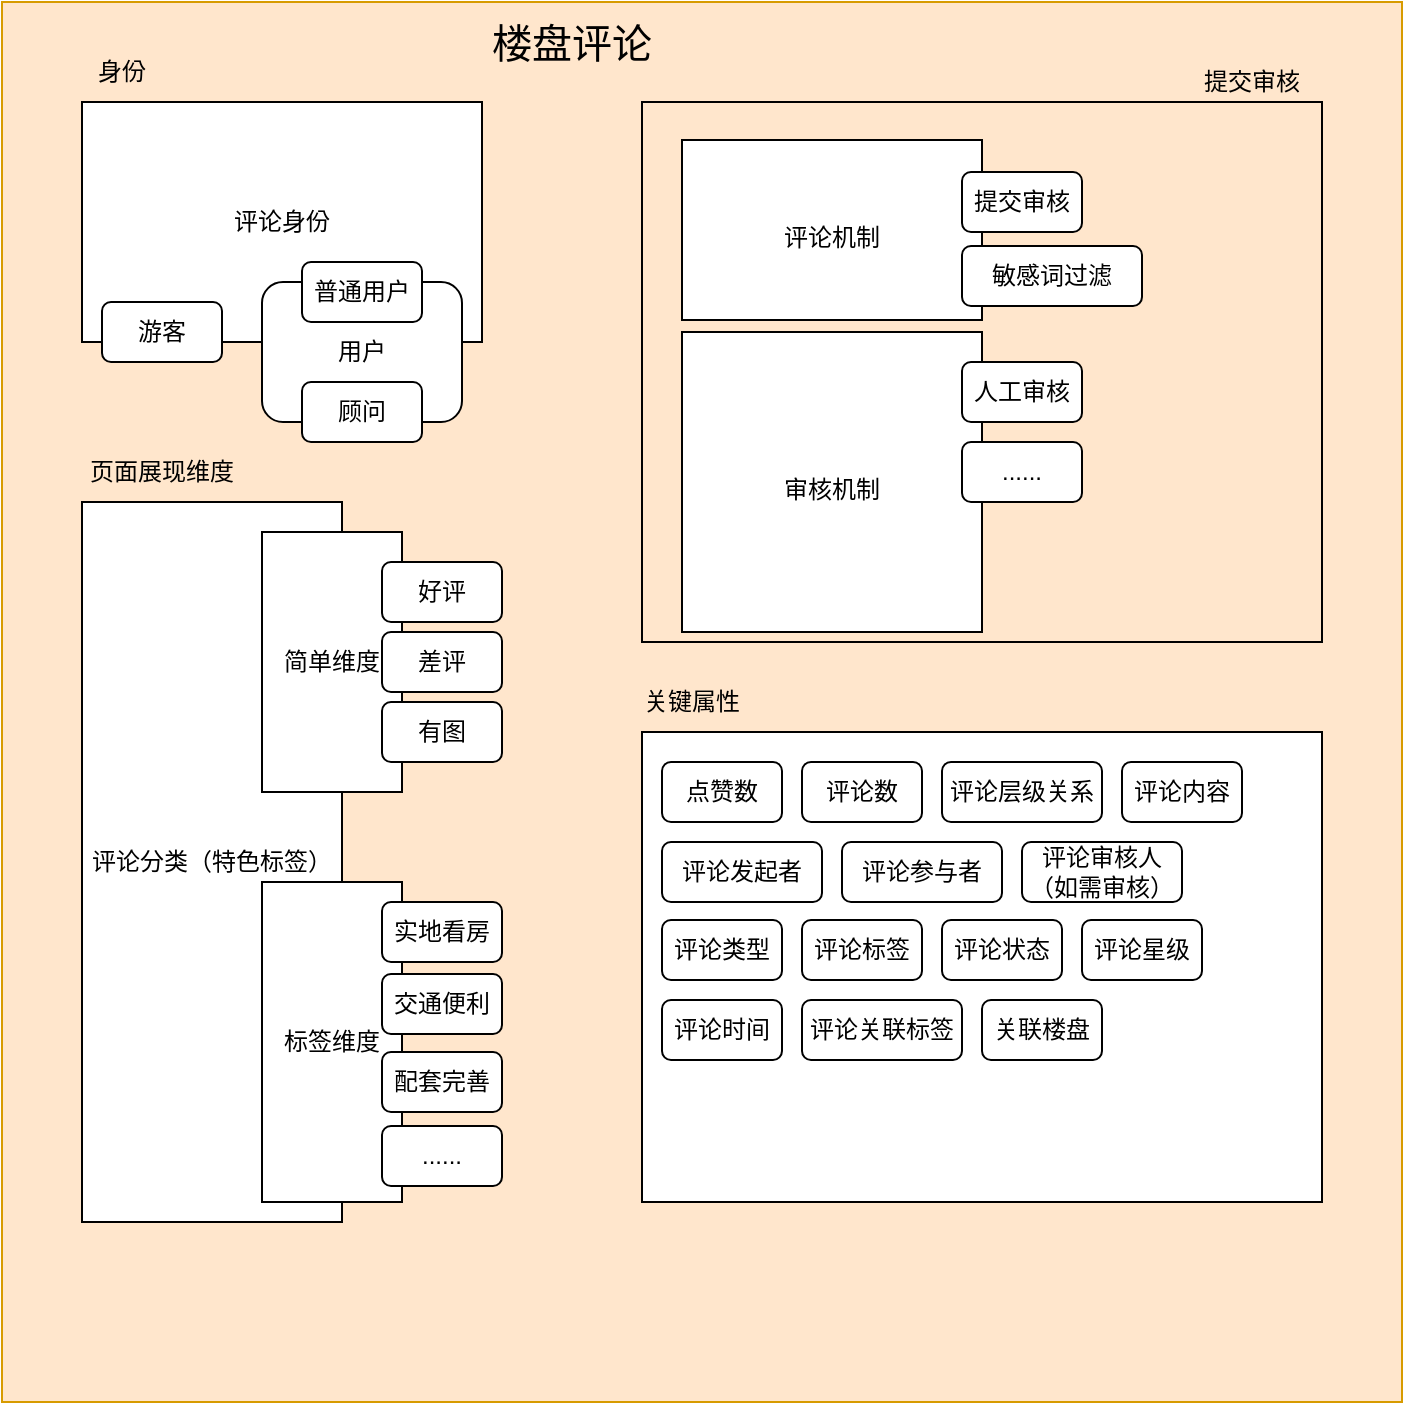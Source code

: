 <mxfile version="14.8.0" type="github" pages="2">
  <diagram id="0LVFIWE_cZ-BKO6vqAE3" name="楼盘评论">
    <mxGraphModel dx="1422" dy="762" grid="1" gridSize="10" guides="1" tooltips="1" connect="1" arrows="1" fold="1" page="1" pageScale="1" pageWidth="827" pageHeight="1169" math="0" shadow="0">
      <root>
        <mxCell id="0" />
        <mxCell id="1" parent="0" />
        <mxCell id="6tDgeE5sxYvlEyEiNsdh-1" value="" style="whiteSpace=wrap;html=1;aspect=fixed;fillColor=#ffe6cc;strokeColor=#d79b00;" parent="1" vertex="1">
          <mxGeometry x="110" y="60" width="700" height="700" as="geometry" />
        </mxCell>
        <mxCell id="6tDgeE5sxYvlEyEiNsdh-5" value="评论身份" style="rounded=0;whiteSpace=wrap;html=1;" parent="1" vertex="1">
          <mxGeometry x="150" y="110" width="200" height="120" as="geometry" />
        </mxCell>
        <mxCell id="6tDgeE5sxYvlEyEiNsdh-7" value="游客" style="rounded=1;whiteSpace=wrap;html=1;" parent="1" vertex="1">
          <mxGeometry x="160" y="210" width="60" height="30" as="geometry" />
        </mxCell>
        <mxCell id="6tDgeE5sxYvlEyEiNsdh-9" value="用户" style="rounded=1;whiteSpace=wrap;html=1;" parent="1" vertex="1">
          <mxGeometry x="240" y="200" width="100" height="70" as="geometry" />
        </mxCell>
        <mxCell id="6tDgeE5sxYvlEyEiNsdh-17" value="评论分类（特色标签）" style="rounded=0;whiteSpace=wrap;html=1;" parent="1" vertex="1">
          <mxGeometry x="150" y="310" width="130" height="360" as="geometry" />
        </mxCell>
        <mxCell id="6tDgeE5sxYvlEyEiNsdh-21" value="普通用户" style="rounded=1;whiteSpace=wrap;html=1;" parent="1" vertex="1">
          <mxGeometry x="260" y="190" width="60" height="30" as="geometry" />
        </mxCell>
        <mxCell id="6tDgeE5sxYvlEyEiNsdh-22" value="顾问" style="rounded=1;whiteSpace=wrap;html=1;" parent="1" vertex="1">
          <mxGeometry x="260" y="250" width="60" height="30" as="geometry" />
        </mxCell>
        <mxCell id="6tDgeE5sxYvlEyEiNsdh-34" value="简单维度" style="rounded=0;whiteSpace=wrap;html=1;" parent="1" vertex="1">
          <mxGeometry x="240" y="325" width="70" height="130" as="geometry" />
        </mxCell>
        <mxCell id="6tDgeE5sxYvlEyEiNsdh-35" value="好评" style="rounded=1;whiteSpace=wrap;html=1;" parent="1" vertex="1">
          <mxGeometry x="300" y="340" width="60" height="30" as="geometry" />
        </mxCell>
        <mxCell id="6tDgeE5sxYvlEyEiNsdh-36" value="差评" style="rounded=1;whiteSpace=wrap;html=1;" parent="1" vertex="1">
          <mxGeometry x="300" y="375" width="60" height="30" as="geometry" />
        </mxCell>
        <mxCell id="6tDgeE5sxYvlEyEiNsdh-37" value="有图" style="rounded=1;whiteSpace=wrap;html=1;" parent="1" vertex="1">
          <mxGeometry x="300" y="410" width="60" height="30" as="geometry" />
        </mxCell>
        <mxCell id="6tDgeE5sxYvlEyEiNsdh-40" value="标签维度" style="rounded=0;whiteSpace=wrap;html=1;" parent="1" vertex="1">
          <mxGeometry x="240" y="500" width="70" height="160" as="geometry" />
        </mxCell>
        <mxCell id="6tDgeE5sxYvlEyEiNsdh-41" value="实地看房" style="rounded=1;whiteSpace=wrap;html=1;" parent="1" vertex="1">
          <mxGeometry x="300" y="510" width="60" height="30" as="geometry" />
        </mxCell>
        <mxCell id="6tDgeE5sxYvlEyEiNsdh-42" value="交通便利" style="rounded=1;whiteSpace=wrap;html=1;" parent="1" vertex="1">
          <mxGeometry x="300" y="546" width="60" height="30" as="geometry" />
        </mxCell>
        <mxCell id="6tDgeE5sxYvlEyEiNsdh-43" value="配套完善" style="rounded=1;whiteSpace=wrap;html=1;" parent="1" vertex="1">
          <mxGeometry x="300" y="585" width="60" height="30" as="geometry" />
        </mxCell>
        <mxCell id="6tDgeE5sxYvlEyEiNsdh-44" value="......" style="rounded=1;whiteSpace=wrap;html=1;" parent="1" vertex="1">
          <mxGeometry x="300" y="622" width="60" height="30" as="geometry" />
        </mxCell>
        <mxCell id="6tDgeE5sxYvlEyEiNsdh-45" value="楼盘评论" style="text;html=1;strokeColor=none;fillColor=none;align=center;verticalAlign=middle;whiteSpace=wrap;rounded=0;fontSize=20;" parent="1" vertex="1">
          <mxGeometry x="340" y="70" width="110" height="20" as="geometry" />
        </mxCell>
        <mxCell id="6tDgeE5sxYvlEyEiNsdh-46" value="&lt;font style=&quot;font-size: 12px&quot;&gt;评论机制&lt;/font&gt;" style="rounded=0;whiteSpace=wrap;html=1;fontSize=20;fillColor=#ffffff;gradientColor=none;" parent="1" vertex="1">
          <mxGeometry x="450" y="129" width="150" height="90" as="geometry" />
        </mxCell>
        <mxCell id="6tDgeE5sxYvlEyEiNsdh-47" value="提交审核" style="rounded=1;whiteSpace=wrap;html=1;" parent="1" vertex="1">
          <mxGeometry x="590" y="145" width="60" height="30" as="geometry" />
        </mxCell>
        <mxCell id="6tDgeE5sxYvlEyEiNsdh-48" value="敏感词过滤" style="rounded=1;whiteSpace=wrap;html=1;" parent="1" vertex="1">
          <mxGeometry x="590" y="182" width="90" height="30" as="geometry" />
        </mxCell>
        <mxCell id="6tDgeE5sxYvlEyEiNsdh-49" value="&lt;font style=&quot;font-size: 12px&quot;&gt;审核机制&lt;/font&gt;" style="whiteSpace=wrap;html=1;aspect=fixed;fontSize=20;fillColor=#ffffff;gradientColor=none;" parent="1" vertex="1">
          <mxGeometry x="450" y="225" width="150" height="150" as="geometry" />
        </mxCell>
        <mxCell id="6tDgeE5sxYvlEyEiNsdh-50" value="人工审核" style="rounded=1;whiteSpace=wrap;html=1;" parent="1" vertex="1">
          <mxGeometry x="590" y="240" width="60" height="30" as="geometry" />
        </mxCell>
        <mxCell id="6tDgeE5sxYvlEyEiNsdh-51" value="......" style="rounded=1;whiteSpace=wrap;html=1;" parent="1" vertex="1">
          <mxGeometry x="590" y="280" width="60" height="30" as="geometry" />
        </mxCell>
        <mxCell id="3g9fmIuKLqKl-8z87z6e-2" value="" style="rounded=0;whiteSpace=wrap;html=1;" parent="1" vertex="1">
          <mxGeometry x="430" y="425" width="340" height="235" as="geometry" />
        </mxCell>
        <mxCell id="3g9fmIuKLqKl-8z87z6e-3" value="关键属性" style="text;html=1;strokeColor=none;fillColor=none;align=center;verticalAlign=middle;whiteSpace=wrap;rounded=0;" parent="1" vertex="1">
          <mxGeometry x="430" y="400" width="50" height="20" as="geometry" />
        </mxCell>
        <mxCell id="3g9fmIuKLqKl-8z87z6e-4" value="点赞数" style="rounded=1;whiteSpace=wrap;html=1;" parent="1" vertex="1">
          <mxGeometry x="440" y="440" width="60" height="30" as="geometry" />
        </mxCell>
        <mxCell id="3g9fmIuKLqKl-8z87z6e-5" value="评论数" style="rounded=1;whiteSpace=wrap;html=1;" parent="1" vertex="1">
          <mxGeometry x="510" y="440" width="60" height="30" as="geometry" />
        </mxCell>
        <mxCell id="3g9fmIuKLqKl-8z87z6e-6" value="评论层级关系" style="rounded=1;whiteSpace=wrap;html=1;" parent="1" vertex="1">
          <mxGeometry x="580" y="440" width="80" height="30" as="geometry" />
        </mxCell>
        <mxCell id="3g9fmIuKLqKl-8z87z6e-7" value="评论关联标签" style="rounded=1;whiteSpace=wrap;html=1;" parent="1" vertex="1">
          <mxGeometry x="510" y="559" width="80" height="30" as="geometry" />
        </mxCell>
        <mxCell id="3g9fmIuKLqKl-8z87z6e-8" value="评论发起者" style="rounded=1;whiteSpace=wrap;html=1;" parent="1" vertex="1">
          <mxGeometry x="440" y="480" width="80" height="30" as="geometry" />
        </mxCell>
        <mxCell id="3g9fmIuKLqKl-8z87z6e-9" value="评论参与者" style="rounded=1;whiteSpace=wrap;html=1;" parent="1" vertex="1">
          <mxGeometry x="530" y="480" width="80" height="30" as="geometry" />
        </mxCell>
        <mxCell id="3g9fmIuKLqKl-8z87z6e-10" value="评论审核人（如需审核）" style="rounded=1;whiteSpace=wrap;html=1;" parent="1" vertex="1">
          <mxGeometry x="620" y="480" width="80" height="30" as="geometry" />
        </mxCell>
        <mxCell id="dlRp0o0y4FPuxKgbH7tX-1" value="评论类型" style="rounded=1;whiteSpace=wrap;html=1;" vertex="1" parent="1">
          <mxGeometry x="440" y="519" width="60" height="30" as="geometry" />
        </mxCell>
        <mxCell id="dlRp0o0y4FPuxKgbH7tX-2" value="页面展现维度" style="text;html=1;strokeColor=none;fillColor=none;align=center;verticalAlign=middle;whiteSpace=wrap;rounded=0;" vertex="1" parent="1">
          <mxGeometry x="150" y="285" width="80" height="20" as="geometry" />
        </mxCell>
        <mxCell id="dlRp0o0y4FPuxKgbH7tX-3" value="身份" style="text;html=1;strokeColor=none;fillColor=none;align=center;verticalAlign=middle;whiteSpace=wrap;rounded=0;" vertex="1" parent="1">
          <mxGeometry x="150" y="85" width="40" height="20" as="geometry" />
        </mxCell>
        <mxCell id="dlRp0o0y4FPuxKgbH7tX-4" value="" style="rounded=0;whiteSpace=wrap;html=1;fillColor=none;" vertex="1" parent="1">
          <mxGeometry x="430" y="110" width="340" height="270" as="geometry" />
        </mxCell>
        <mxCell id="dlRp0o0y4FPuxKgbH7tX-5" value="提交审核" style="text;html=1;strokeColor=none;fillColor=none;align=center;verticalAlign=middle;whiteSpace=wrap;rounded=0;" vertex="1" parent="1">
          <mxGeometry x="710" y="90" width="50" height="20" as="geometry" />
        </mxCell>
        <mxCell id="dlRp0o0y4FPuxKgbH7tX-6" value="评论内容" style="rounded=1;whiteSpace=wrap;html=1;" vertex="1" parent="1">
          <mxGeometry x="670" y="440" width="60" height="30" as="geometry" />
        </mxCell>
        <mxCell id="dlRp0o0y4FPuxKgbH7tX-7" value="评论状态" style="rounded=1;whiteSpace=wrap;html=1;" vertex="1" parent="1">
          <mxGeometry x="580" y="519" width="60" height="30" as="geometry" />
        </mxCell>
        <mxCell id="dlRp0o0y4FPuxKgbH7tX-8" value="评论星级" style="rounded=1;whiteSpace=wrap;html=1;" vertex="1" parent="1">
          <mxGeometry x="650" y="519" width="60" height="30" as="geometry" />
        </mxCell>
        <mxCell id="dlRp0o0y4FPuxKgbH7tX-9" value="评论时间" style="rounded=1;whiteSpace=wrap;html=1;" vertex="1" parent="1">
          <mxGeometry x="440" y="559" width="60" height="30" as="geometry" />
        </mxCell>
        <mxCell id="dlRp0o0y4FPuxKgbH7tX-10" value="评论标签" style="rounded=1;whiteSpace=wrap;html=1;" vertex="1" parent="1">
          <mxGeometry x="510" y="519" width="60" height="30" as="geometry" />
        </mxCell>
        <mxCell id="eEguXz9jb68DzzD_3qnI-1" value="关联楼盘" style="rounded=1;whiteSpace=wrap;html=1;" vertex="1" parent="1">
          <mxGeometry x="600" y="559" width="60" height="30" as="geometry" />
        </mxCell>
      </root>
    </mxGraphModel>
  </diagram>
  <diagram id="h8phuTnGGjhTJLSUU3Ok" name="楼盘论坛">
    <mxGraphModel dx="1422" dy="762" grid="1" gridSize="10" guides="1" tooltips="1" connect="1" arrows="1" fold="1" page="1" pageScale="1" pageWidth="827" pageHeight="1169" math="0" shadow="0">
      <root>
        <mxCell id="f5QDGr0gRxw0-2oQ4yCn-0" />
        <mxCell id="f5QDGr0gRxw0-2oQ4yCn-1" parent="f5QDGr0gRxw0-2oQ4yCn-0" />
        <mxCell id="f5QDGr0gRxw0-2oQ4yCn-2" value="" style="rounded=0;whiteSpace=wrap;html=1;" vertex="1" parent="f5QDGr0gRxw0-2oQ4yCn-1">
          <mxGeometry x="100" y="50" width="650" height="670" as="geometry" />
        </mxCell>
        <mxCell id="f5QDGr0gRxw0-2oQ4yCn-3" value="" style="rounded=0;whiteSpace=wrap;html=1;fillColor=none;" vertex="1" parent="f5QDGr0gRxw0-2oQ4yCn-1">
          <mxGeometry x="135" y="130" width="560" height="100" as="geometry" />
        </mxCell>
        <mxCell id="wwPZe-RRV93u5RuGWnNC-0" value="主题板块" style="text;html=1;strokeColor=none;fillColor=none;align=center;verticalAlign=middle;whiteSpace=wrap;rounded=0;" vertex="1" parent="f5QDGr0gRxw0-2oQ4yCn-1">
          <mxGeometry x="135" y="67" width="60" height="20" as="geometry" />
        </mxCell>
        <mxCell id="wwPZe-RRV93u5RuGWnNC-1" value="帖子数量" style="rounded=1;whiteSpace=wrap;html=1;fillColor=none;" vertex="1" parent="f5QDGr0gRxw0-2oQ4yCn-1">
          <mxGeometry x="140" y="140" width="60" height="30" as="geometry" />
        </mxCell>
        <mxCell id="wwPZe-RRV93u5RuGWnNC-2" value="主题名" style="rounded=1;whiteSpace=wrap;html=1;fillColor=none;" vertex="1" parent="f5QDGr0gRxw0-2oQ4yCn-1">
          <mxGeometry x="220" y="140" width="50" height="30" as="geometry" />
        </mxCell>
        <mxCell id="wwPZe-RRV93u5RuGWnNC-3" value="楼盘论坛" style="text;html=1;strokeColor=none;fillColor=none;align=center;verticalAlign=middle;whiteSpace=wrap;rounded=0;" vertex="1" parent="f5QDGr0gRxw0-2oQ4yCn-1">
          <mxGeometry x="374" y="67" width="86" height="20" as="geometry" />
        </mxCell>
      </root>
    </mxGraphModel>
  </diagram>
</mxfile>
